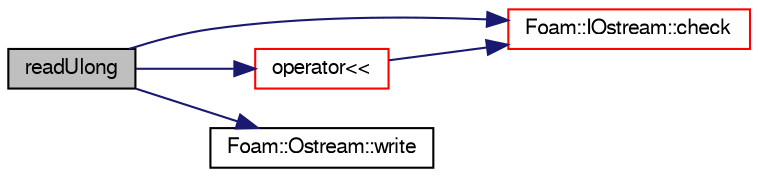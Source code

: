 digraph "readUlong"
{
  bgcolor="transparent";
  edge [fontname="FreeSans",fontsize="10",labelfontname="FreeSans",labelfontsize="10"];
  node [fontname="FreeSans",fontsize="10",shape=record];
  rankdir="LR";
  Node119495 [label="readUlong",height=0.2,width=0.4,color="black", fillcolor="grey75", style="filled", fontcolor="black"];
  Node119495 -> Node119496 [color="midnightblue",fontsize="10",style="solid",fontname="FreeSans"];
  Node119496 [label="Foam::IOstream::check",height=0.2,width=0.4,color="red",URL="$a26226.html#a367eb3425fc4e8270e2aa961df8ac8a5",tooltip="Check IOstream status for given operation. "];
  Node119495 -> Node119545 [color="midnightblue",fontsize="10",style="solid",fontname="FreeSans"];
  Node119545 [label="operator\<\<",height=0.2,width=0.4,color="red",URL="$a21124.html#ae86a76a63deefbe1a4490c873ad8e1b2"];
  Node119545 -> Node119496 [color="midnightblue",fontsize="10",style="solid",fontname="FreeSans"];
  Node119495 -> Node119547 [color="midnightblue",fontsize="10",style="solid",fontname="FreeSans"];
  Node119547 [label="Foam::Ostream::write",height=0.2,width=0.4,color="black",URL="$a26238.html#a81a19ad9e4098b4701cc8bab9a59d78b",tooltip="Write next token to stream. "];
}

